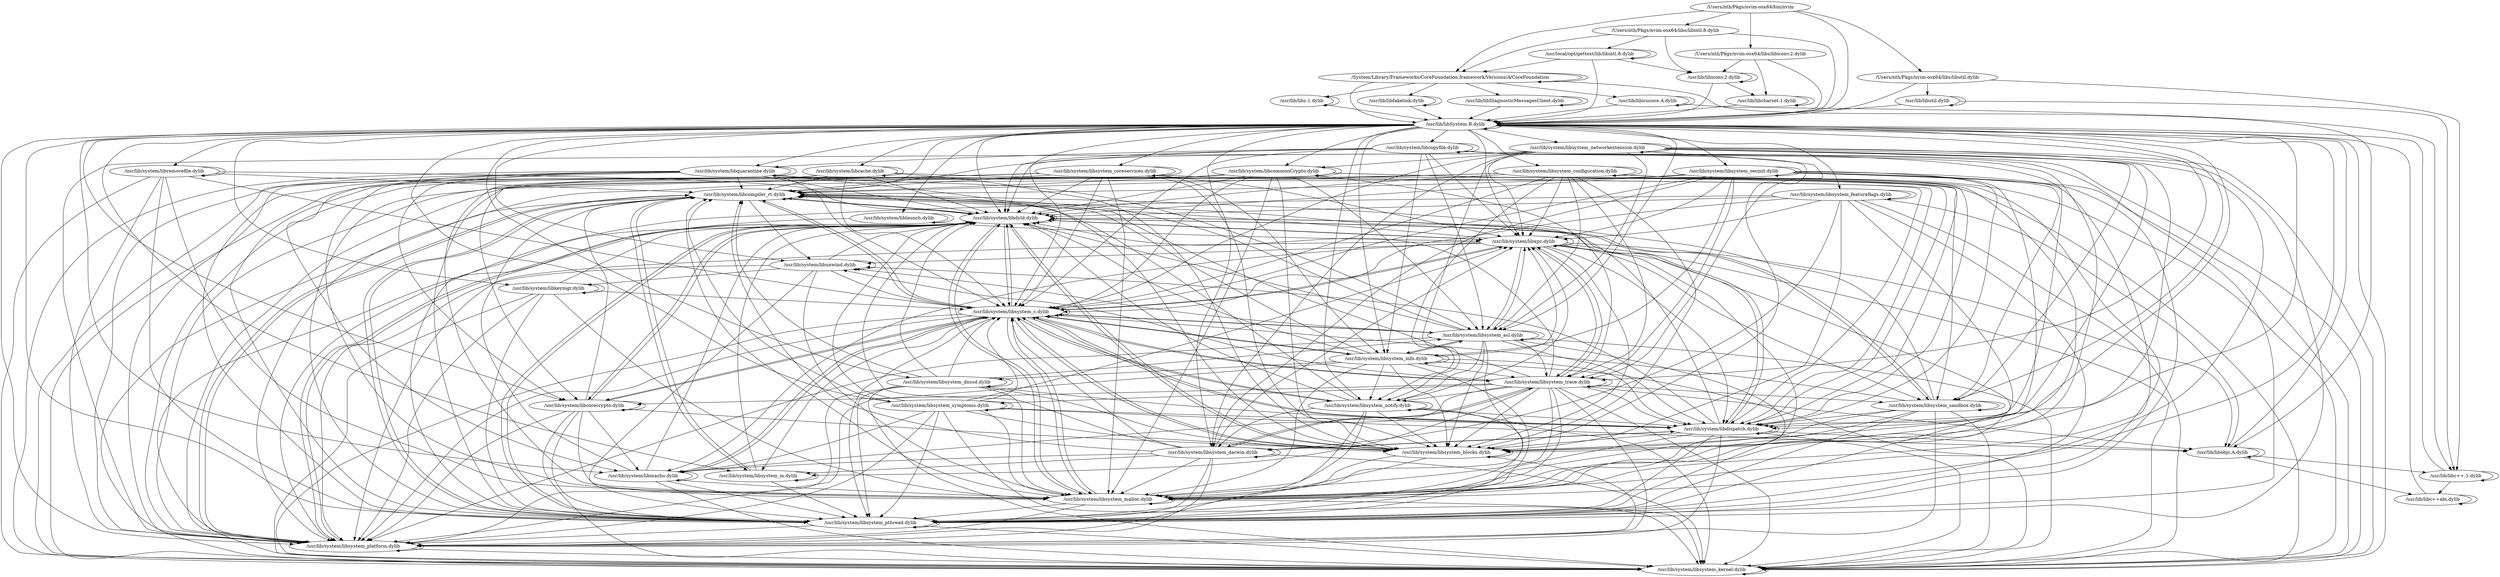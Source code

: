digraph G {
	"/Users/nth/Pkgs/nvim-osx64/bin/nvim" -> "/System/Library/Frameworks/CoreFoundation.framework/Versions/A/CoreFoundation";
	"/Users/nth/Pkgs/nvim-osx64/bin/nvim" -> "/Users/nth/Pkgs/nvim-osx64/libs/libintl.8.dylib";
	"/Users/nth/Pkgs/nvim-osx64/bin/nvim" -> "/Users/nth/Pkgs/nvim-osx64/libs/libiconv.2.dylib";
	"/Users/nth/Pkgs/nvim-osx64/bin/nvim" -> "/usr/lib/libSystem.B.dylib";
	"/Users/nth/Pkgs/nvim-osx64/bin/nvim" -> "/Users/nth/Pkgs/nvim-osx64/libs/libutil.dylib";
	"/System/Library/Frameworks/CoreFoundation.framework/Versions/A/CoreFoundation" -> "/System/Library/Frameworks/CoreFoundation.framework/Versions/A/CoreFoundation";
	"/System/Library/Frameworks/CoreFoundation.framework/Versions/A/CoreFoundation" -> "/usr/lib/libobjc.A.dylib";
	"/System/Library/Frameworks/CoreFoundation.framework/Versions/A/CoreFoundation" -> "/usr/lib/libfakelink.dylib";
	"/System/Library/Frameworks/CoreFoundation.framework/Versions/A/CoreFoundation" -> "/usr/lib/libDiagnosticMessagesClient.dylib";
	"/System/Library/Frameworks/CoreFoundation.framework/Versions/A/CoreFoundation" -> "/usr/lib/libicucore.A.dylib";
	"/System/Library/Frameworks/CoreFoundation.framework/Versions/A/CoreFoundation" -> "/usr/lib/libz.1.dylib";
	"/System/Library/Frameworks/CoreFoundation.framework/Versions/A/CoreFoundation" -> "/usr/lib/libSystem.B.dylib";
	"/Users/nth/Pkgs/nvim-osx64/libs/libintl.8.dylib" -> "/usr/local/opt/gettext/lib/libintl.8.dylib";
	"/Users/nth/Pkgs/nvim-osx64/libs/libintl.8.dylib" -> "/usr/lib/libiconv.2.dylib";
	"/Users/nth/Pkgs/nvim-osx64/libs/libintl.8.dylib" -> "/System/Library/Frameworks/CoreFoundation.framework/Versions/A/CoreFoundation";
	"/Users/nth/Pkgs/nvim-osx64/libs/libintl.8.dylib" -> "/usr/lib/libSystem.B.dylib";
	"/Users/nth/Pkgs/nvim-osx64/libs/libiconv.2.dylib" -> "/usr/lib/libiconv.2.dylib";
	"/Users/nth/Pkgs/nvim-osx64/libs/libiconv.2.dylib" -> "/usr/lib/libcharset.1.dylib";
	"/Users/nth/Pkgs/nvim-osx64/libs/libiconv.2.dylib" -> "/usr/lib/libSystem.B.dylib";
	"/usr/lib/libSystem.B.dylib" -> "/usr/lib/libSystem.B.dylib";
	"/usr/lib/libSystem.B.dylib" -> "/usr/lib/system/libcache.dylib";
	"/usr/lib/libSystem.B.dylib" -> "/usr/lib/system/libcommonCrypto.dylib";
	"/usr/lib/libSystem.B.dylib" -> "/usr/lib/system/libcompiler_rt.dylib";
	"/usr/lib/libSystem.B.dylib" -> "/usr/lib/system/libcopyfile.dylib";
	"/usr/lib/libSystem.B.dylib" -> "/usr/lib/system/libcorecrypto.dylib";
	"/usr/lib/libSystem.B.dylib" -> "/usr/lib/system/libdispatch.dylib";
	"/usr/lib/libSystem.B.dylib" -> "/usr/lib/system/libdyld.dylib";
	"/usr/lib/libSystem.B.dylib" -> "/usr/lib/system/libkeymgr.dylib";
	"/usr/lib/libSystem.B.dylib" -> "/usr/lib/system/liblaunch.dylib";
	"/usr/lib/libSystem.B.dylib" -> "/usr/lib/system/libmacho.dylib";
	"/usr/lib/libSystem.B.dylib" -> "/usr/lib/system/libquarantine.dylib";
	"/usr/lib/libSystem.B.dylib" -> "/usr/lib/system/libremovefile.dylib";
	"/usr/lib/libSystem.B.dylib" -> "/usr/lib/system/libsystem_asl.dylib";
	"/usr/lib/libSystem.B.dylib" -> "/usr/lib/system/libsystem_blocks.dylib";
	"/usr/lib/libSystem.B.dylib" -> "/usr/lib/system/libsystem_c.dylib";
	"/usr/lib/libSystem.B.dylib" -> "/usr/lib/system/libsystem_configuration.dylib";
	"/usr/lib/libSystem.B.dylib" -> "/usr/lib/system/libsystem_coreservices.dylib";
	"/usr/lib/libSystem.B.dylib" -> "/usr/lib/system/libsystem_darwin.dylib";
	"/usr/lib/libSystem.B.dylib" -> "/usr/lib/system/libsystem_dnssd.dylib";
	"/usr/lib/libSystem.B.dylib" -> "/usr/lib/system/libsystem_featureflags.dylib";
	"/usr/lib/libSystem.B.dylib" -> "/usr/lib/system/libsystem_info.dylib";
	"/usr/lib/libSystem.B.dylib" -> "/usr/lib/system/libsystem_m.dylib";
	"/usr/lib/libSystem.B.dylib" -> "/usr/lib/system/libsystem_malloc.dylib";
	"/usr/lib/libSystem.B.dylib" -> "/usr/lib/system/libsystem_networkextension.dylib";
	"/usr/lib/libSystem.B.dylib" -> "/usr/lib/system/libsystem_notify.dylib";
	"/usr/lib/libSystem.B.dylib" -> "/usr/lib/system/libsystem_sandbox.dylib";
	"/usr/lib/libSystem.B.dylib" -> "/usr/lib/system/libsystem_secinit.dylib";
	"/usr/lib/libSystem.B.dylib" -> "/usr/lib/system/libsystem_kernel.dylib";
	"/usr/lib/libSystem.B.dylib" -> "/usr/lib/system/libsystem_platform.dylib";
	"/usr/lib/libSystem.B.dylib" -> "/usr/lib/system/libsystem_pthread.dylib";
	"/usr/lib/libSystem.B.dylib" -> "/usr/lib/system/libsystem_symptoms.dylib";
	"/usr/lib/libSystem.B.dylib" -> "/usr/lib/system/libsystem_trace.dylib";
	"/usr/lib/libSystem.B.dylib" -> "/usr/lib/system/libunwind.dylib";
	"/usr/lib/libSystem.B.dylib" -> "/usr/lib/system/libxpc.dylib";
	"/Users/nth/Pkgs/nvim-osx64/libs/libutil.dylib" -> "/usr/lib/libutil.dylib";
	"/Users/nth/Pkgs/nvim-osx64/libs/libutil.dylib" -> "/usr/lib/libc++.1.dylib";
	"/Users/nth/Pkgs/nvim-osx64/libs/libutil.dylib" -> "/usr/lib/libSystem.B.dylib";
	"/usr/lib/libobjc.A.dylib" -> "/usr/lib/libobjc.A.dylib";
	"/usr/lib/libobjc.A.dylib" -> "/usr/lib/libc++abi.dylib";
	"/usr/lib/libobjc.A.dylib" -> "/usr/lib/libc++.1.dylib";
	"/usr/lib/libobjc.A.dylib" -> "/usr/lib/libSystem.B.dylib";
	"/usr/lib/libfakelink.dylib" -> "/usr/lib/libfakelink.dylib";
	"/usr/lib/libfakelink.dylib" -> "/usr/lib/libSystem.B.dylib";
	"/usr/lib/libDiagnosticMessagesClient.dylib" -> "/usr/lib/libDiagnosticMessagesClient.dylib";
	"/usr/lib/libDiagnosticMessagesClient.dylib" -> "/usr/lib/libSystem.B.dylib";
	"/usr/lib/libicucore.A.dylib" -> "/usr/lib/libicucore.A.dylib";
	"/usr/lib/libicucore.A.dylib" -> "/usr/lib/libc++.1.dylib";
	"/usr/lib/libicucore.A.dylib" -> "/usr/lib/libSystem.B.dylib";
	"/usr/lib/libz.1.dylib" -> "/usr/lib/libz.1.dylib";
	"/usr/lib/libz.1.dylib" -> "/usr/lib/libSystem.B.dylib";
	"/usr/local/opt/gettext/lib/libintl.8.dylib" -> "/usr/local/opt/gettext/lib/libintl.8.dylib";
	"/usr/local/opt/gettext/lib/libintl.8.dylib" -> "/usr/lib/libiconv.2.dylib";
	"/usr/local/opt/gettext/lib/libintl.8.dylib" -> "/System/Library/Frameworks/CoreFoundation.framework/Versions/A/CoreFoundation";
	"/usr/local/opt/gettext/lib/libintl.8.dylib" -> "/usr/lib/libSystem.B.dylib";
	"/usr/lib/libiconv.2.dylib" -> "/usr/lib/libiconv.2.dylib";
	"/usr/lib/libiconv.2.dylib" -> "/usr/lib/libcharset.1.dylib";
	"/usr/lib/libiconv.2.dylib" -> "/usr/lib/libSystem.B.dylib";
	"/usr/lib/libcharset.1.dylib" -> "/usr/lib/libcharset.1.dylib";
	"/usr/lib/libcharset.1.dylib" -> "/usr/lib/libSystem.B.dylib";
	"/usr/lib/system/libcache.dylib" -> "/usr/lib/system/libcache.dylib";
	"/usr/lib/system/libcache.dylib" -> "/usr/lib/system/libsystem_pthread.dylib";
	"/usr/lib/system/libcache.dylib" -> "/usr/lib/system/libsystem_malloc.dylib";
	"/usr/lib/system/libcache.dylib" -> "/usr/lib/system/libsystem_c.dylib";
	"/usr/lib/system/libcache.dylib" -> "/usr/lib/system/libsystem_blocks.dylib";
	"/usr/lib/system/libcache.dylib" -> "/usr/lib/system/libsystem_kernel.dylib";
	"/usr/lib/system/libcache.dylib" -> "/usr/lib/system/libsystem_platform.dylib";
	"/usr/lib/system/libcache.dylib" -> "/usr/lib/system/libdispatch.dylib";
	"/usr/lib/system/libcache.dylib" -> "/usr/lib/system/libdyld.dylib";
	"/usr/lib/system/libcache.dylib" -> "/usr/lib/system/libcompiler_rt.dylib";
	"/usr/lib/system/libcommonCrypto.dylib" -> "/usr/lib/system/libcommonCrypto.dylib";
	"/usr/lib/system/libcommonCrypto.dylib" -> "/usr/lib/system/libdyld.dylib";
	"/usr/lib/system/libcommonCrypto.dylib" -> "/usr/lib/system/libcompiler_rt.dylib";
	"/usr/lib/system/libcommonCrypto.dylib" -> "/usr/lib/system/libsystem_kernel.dylib";
	"/usr/lib/system/libcommonCrypto.dylib" -> "/usr/lib/system/libsystem_platform.dylib";
	"/usr/lib/system/libcommonCrypto.dylib" -> "/usr/lib/system/libsystem_malloc.dylib";
	"/usr/lib/system/libcommonCrypto.dylib" -> "/usr/lib/system/libsystem_c.dylib";
	"/usr/lib/system/libcommonCrypto.dylib" -> "/usr/lib/system/libsystem_blocks.dylib";
	"/usr/lib/system/libcommonCrypto.dylib" -> "/usr/lib/system/libdispatch.dylib";
	"/usr/lib/system/libcommonCrypto.dylib" -> "/usr/lib/system/libsystem_asl.dylib";
	"/usr/lib/system/libcommonCrypto.dylib" -> "/usr/lib/system/libcorecrypto.dylib";
	"/usr/lib/system/libcommonCrypto.dylib" -> "/usr/lib/system/libsystem_trace.dylib";
	"/usr/lib/system/libcommonCrypto.dylib" -> "/usr/lib/system/libsystem_pthread.dylib";
	"/usr/lib/system/libcompiler_rt.dylib" -> "/usr/lib/system/libcompiler_rt.dylib";
	"/usr/lib/system/libcompiler_rt.dylib" -> "/usr/lib/system/libunwind.dylib";
	"/usr/lib/system/libcompiler_rt.dylib" -> "/usr/lib/system/libsystem_m.dylib";
	"/usr/lib/system/libcompiler_rt.dylib" -> "/usr/lib/system/libsystem_c.dylib";
	"/usr/lib/system/libcompiler_rt.dylib" -> "/usr/lib/system/libsystem_pthread.dylib";
	"/usr/lib/system/libcompiler_rt.dylib" -> "/usr/lib/system/libsystem_kernel.dylib";
	"/usr/lib/system/libcompiler_rt.dylib" -> "/usr/lib/system/libsystem_platform.dylib";
	"/usr/lib/system/libcompiler_rt.dylib" -> "/usr/lib/system/libdyld.dylib";
	"/usr/lib/system/libcopyfile.dylib" -> "/usr/lib/system/libcopyfile.dylib";
	"/usr/lib/system/libcopyfile.dylib" -> "/usr/lib/system/libdyld.dylib";
	"/usr/lib/system/libcopyfile.dylib" -> "/usr/lib/system/libcompiler_rt.dylib";
	"/usr/lib/system/libcopyfile.dylib" -> "/usr/lib/system/libsystem_kernel.dylib";
	"/usr/lib/system/libcopyfile.dylib" -> "/usr/lib/system/libsystem_malloc.dylib";
	"/usr/lib/system/libcopyfile.dylib" -> "/usr/lib/system/libsystem_c.dylib";
	"/usr/lib/system/libcopyfile.dylib" -> "/usr/lib/system/libsystem_blocks.dylib";
	"/usr/lib/system/libcopyfile.dylib" -> "/usr/lib/system/libquarantine.dylib";
	"/usr/lib/system/libcopyfile.dylib" -> "/usr/lib/system/libsystem_asl.dylib";
	"/usr/lib/system/libcopyfile.dylib" -> "/usr/lib/system/libsystem_info.dylib";
	"/usr/lib/system/libcopyfile.dylib" -> "/usr/lib/system/libxpc.dylib";
	"/usr/lib/system/libcopyfile.dylib" -> "/usr/lib/system/libdispatch.dylib";
	"/usr/lib/system/libcopyfile.dylib" -> "/usr/lib/system/libsystem_pthread.dylib";
	"/usr/lib/system/libcorecrypto.dylib" -> "/usr/lib/system/libcorecrypto.dylib";
	"/usr/lib/system/libcorecrypto.dylib" -> "/usr/lib/system/libdyld.dylib";
	"/usr/lib/system/libcorecrypto.dylib" -> "/usr/lib/system/libcompiler_rt.dylib";
	"/usr/lib/system/libcorecrypto.dylib" -> "/usr/lib/system/libsystem_kernel.dylib";
	"/usr/lib/system/libcorecrypto.dylib" -> "/usr/lib/system/libsystem_platform.dylib";
	"/usr/lib/system/libcorecrypto.dylib" -> "/usr/lib/system/libsystem_malloc.dylib";
	"/usr/lib/system/libcorecrypto.dylib" -> "/usr/lib/system/libsystem_c.dylib";
	"/usr/lib/system/libcorecrypto.dylib" -> "/usr/lib/system/libsystem_blocks.dylib";
	"/usr/lib/system/libcorecrypto.dylib" -> "/usr/lib/system/libsystem_pthread.dylib";
	"/usr/lib/system/libcorecrypto.dylib" -> "/usr/lib/system/libmacho.dylib";
	"/usr/lib/system/libdispatch.dylib" -> "/usr/lib/system/libdispatch.dylib";
	"/usr/lib/system/libdispatch.dylib" -> "/usr/lib/system/libdyld.dylib";
	"/usr/lib/system/libdispatch.dylib" -> "/usr/lib/system/libcompiler_rt.dylib";
	"/usr/lib/system/libdispatch.dylib" -> "/usr/lib/system/libsystem_kernel.dylib";
	"/usr/lib/system/libdispatch.dylib" -> "/usr/lib/system/libsystem_platform.dylib";
	"/usr/lib/system/libdispatch.dylib" -> "/usr/lib/system/libsystem_pthread.dylib";
	"/usr/lib/system/libdispatch.dylib" -> "/usr/lib/system/libsystem_malloc.dylib";
	"/usr/lib/system/libdispatch.dylib" -> "/usr/lib/system/libsystem_c.dylib";
	"/usr/lib/system/libdispatch.dylib" -> "/usr/lib/system/libsystem_blocks.dylib";
	"/usr/lib/system/libdispatch.dylib" -> "/usr/lib/system/libsystem_darwin.dylib";
	"/usr/lib/system/libdispatch.dylib" -> "/usr/lib/system/libunwind.dylib";
	"/usr/lib/system/libdispatch.dylib" -> "/usr/lib/libobjc.A.dylib";
	"/usr/lib/system/libdyld.dylib" -> "/usr/lib/system/libdyld.dylib";
	"/usr/lib/system/libdyld.dylib" -> "/usr/lib/system/libsystem_platform.dylib";
	"/usr/lib/system/libdyld.dylib" -> "/usr/lib/system/libsystem_malloc.dylib";
	"/usr/lib/system/libdyld.dylib" -> "/usr/lib/system/libsystem_c.dylib";
	"/usr/lib/system/libdyld.dylib" -> "/usr/lib/system/libsystem_pthread.dylib";
	"/usr/lib/system/libdyld.dylib" -> "/usr/lib/system/libxpc.dylib";
	"/usr/lib/system/libdyld.dylib" -> "/usr/lib/system/libsystem_blocks.dylib";
	"/usr/lib/system/libdyld.dylib" -> "/usr/lib/system/libsystem_kernel.dylib";
	"/usr/lib/system/libdyld.dylib" -> "/usr/lib/system/libsystem_sandbox.dylib";
	"/usr/lib/system/libdyld.dylib" -> "/usr/lib/system/libdispatch.dylib";
	"/usr/lib/system/libdyld.dylib" -> "/usr/lib/system/libcorecrypto.dylib";
	"/usr/lib/system/libdyld.dylib" -> "/usr/lib/system/libcompiler_rt.dylib";
	"/usr/lib/system/libkeymgr.dylib" -> "/usr/lib/system/libkeymgr.dylib";
	"/usr/lib/system/libkeymgr.dylib" -> "/usr/lib/system/libsystem_kernel.dylib";
	"/usr/lib/system/libkeymgr.dylib" -> "/usr/lib/system/libsystem_platform.dylib";
	"/usr/lib/system/libkeymgr.dylib" -> "/usr/lib/system/libsystem_pthread.dylib";
	"/usr/lib/system/libkeymgr.dylib" -> "/usr/lib/system/libsystem_malloc.dylib";
	"/usr/lib/system/libkeymgr.dylib" -> "/usr/lib/system/libsystem_c.dylib";
	"/usr/lib/system/libkeymgr.dylib" -> "/usr/lib/system/libdyld.dylib";
	"/usr/lib/system/liblaunch.dylib" -> "/usr/lib/system/liblaunch.dylib";
	"/usr/lib/system/liblaunch.dylib" -> "/usr/lib/system/libxpc.dylib";
	"/usr/lib/system/liblaunch.dylib" -> "/usr/lib/system/libsystem_pthread.dylib";
	"/usr/lib/system/libmacho.dylib" -> "/usr/lib/system/libmacho.dylib";
	"/usr/lib/system/libmacho.dylib" -> "/usr/lib/system/libcompiler_rt.dylib";
	"/usr/lib/system/libmacho.dylib" -> "/usr/lib/system/libsystem_malloc.dylib";
	"/usr/lib/system/libmacho.dylib" -> "/usr/lib/system/libdyld.dylib";
	"/usr/lib/system/libmacho.dylib" -> "/usr/lib/system/libsystem_c.dylib";
	"/usr/lib/system/libmacho.dylib" -> "/usr/lib/system/libsystem_kernel.dylib";
	"/usr/lib/system/libmacho.dylib" -> "/usr/lib/system/libsystem_pthread.dylib";
	"/usr/lib/system/libquarantine.dylib" -> "/usr/lib/system/libquarantine.dylib";
	"/usr/lib/system/libquarantine.dylib" -> "/usr/lib/system/libsystem_kernel.dylib";
	"/usr/lib/system/libquarantine.dylib" -> "/usr/lib/system/libsystem_malloc.dylib";
	"/usr/lib/system/libquarantine.dylib" -> "/usr/lib/system/libsystem_platform.dylib";
	"/usr/lib/system/libquarantine.dylib" -> "/usr/lib/system/libsystem_asl.dylib";
	"/usr/lib/system/libquarantine.dylib" -> "/usr/lib/system/libsystem_pthread.dylib";
	"/usr/lib/system/libquarantine.dylib" -> "/usr/lib/system/libsystem_c.dylib";
	"/usr/lib/system/libquarantine.dylib" -> "/usr/lib/system/libdyld.dylib";
	"/usr/lib/system/libquarantine.dylib" -> "/usr/lib/system/libcompiler_rt.dylib";
	"/usr/lib/system/libquarantine.dylib" -> "/usr/lib/system/libdispatch.dylib";
	"/usr/lib/system/libquarantine.dylib" -> "/usr/lib/system/libsystem_blocks.dylib";
	"/usr/lib/system/libquarantine.dylib" -> "/usr/lib/system/libmacho.dylib";
	"/usr/lib/system/libquarantine.dylib" -> "/usr/lib/system/libcorecrypto.dylib";
	"/usr/lib/system/libremovefile.dylib" -> "/usr/lib/system/libremovefile.dylib";
	"/usr/lib/system/libremovefile.dylib" -> "/usr/lib/system/libdyld.dylib";
	"/usr/lib/system/libremovefile.dylib" -> "/usr/lib/system/libcompiler_rt.dylib";
	"/usr/lib/system/libremovefile.dylib" -> "/usr/lib/system/libsystem_kernel.dylib";
	"/usr/lib/system/libremovefile.dylib" -> "/usr/lib/system/libsystem_platform.dylib";
	"/usr/lib/system/libremovefile.dylib" -> "/usr/lib/system/libsystem_malloc.dylib";
	"/usr/lib/system/libremovefile.dylib" -> "/usr/lib/system/libsystem_c.dylib";
	"/usr/lib/system/libremovefile.dylib" -> "/usr/lib/system/libsystem_pthread.dylib";
	"/usr/lib/system/libsystem_asl.dylib" -> "/usr/lib/system/libsystem_asl.dylib";
	"/usr/lib/system/libsystem_asl.dylib" -> "/usr/lib/system/libcompiler_rt.dylib";
	"/usr/lib/system/libsystem_asl.dylib" -> "/usr/lib/system/libdyld.dylib";
	"/usr/lib/system/libsystem_asl.dylib" -> "/usr/lib/system/libsystem_kernel.dylib";
	"/usr/lib/system/libsystem_asl.dylib" -> "/usr/lib/system/libsystem_platform.dylib";
	"/usr/lib/system/libsystem_asl.dylib" -> "/usr/lib/system/libsystem_pthread.dylib";
	"/usr/lib/system/libsystem_asl.dylib" -> "/usr/lib/system/libsystem_malloc.dylib";
	"/usr/lib/system/libsystem_asl.dylib" -> "/usr/lib/system/libsystem_c.dylib";
	"/usr/lib/system/libsystem_asl.dylib" -> "/usr/lib/system/libunwind.dylib";
	"/usr/lib/system/libsystem_asl.dylib" -> "/usr/lib/system/libsystem_blocks.dylib";
	"/usr/lib/system/libsystem_asl.dylib" -> "/usr/lib/system/libdispatch.dylib";
	"/usr/lib/system/libsystem_asl.dylib" -> "/usr/lib/system/libxpc.dylib";
	"/usr/lib/system/libsystem_asl.dylib" -> "/usr/lib/system/libsystem_trace.dylib";
	"/usr/lib/system/libsystem_asl.dylib" -> "/usr/lib/system/libsystem_notify.dylib";
	"/usr/lib/system/libsystem_asl.dylib" -> "/usr/lib/system/libsystem_info.dylib";
	"/usr/lib/system/libsystem_blocks.dylib" -> "/usr/lib/system/libsystem_blocks.dylib";
	"/usr/lib/system/libsystem_blocks.dylib" -> "/usr/lib/system/libsystem_platform.dylib";
	"/usr/lib/system/libsystem_blocks.dylib" -> "/usr/lib/system/libsystem_malloc.dylib";
	"/usr/lib/system/libsystem_blocks.dylib" -> "/usr/lib/system/libsystem_c.dylib";
	"/usr/lib/system/libsystem_blocks.dylib" -> "/usr/lib/system/libdyld.dylib";
	"/usr/lib/system/libsystem_blocks.dylib" -> "/usr/lib/system/libsystem_pthread.dylib";
	"/usr/lib/system/libsystem_c.dylib" -> "/usr/lib/system/libsystem_c.dylib";
	"/usr/lib/system/libsystem_c.dylib" -> "/usr/lib/system/libcompiler_rt.dylib";
	"/usr/lib/system/libsystem_c.dylib" -> "/usr/lib/system/libdyld.dylib";
	"/usr/lib/system/libsystem_c.dylib" -> "/usr/lib/system/libsystem_kernel.dylib";
	"/usr/lib/system/libsystem_c.dylib" -> "/usr/lib/system/libsystem_m.dylib";
	"/usr/lib/system/libsystem_c.dylib" -> "/usr/lib/system/libsystem_malloc.dylib";
	"/usr/lib/system/libsystem_c.dylib" -> "/usr/lib/system/libsystem_platform.dylib";
	"/usr/lib/system/libsystem_c.dylib" -> "/usr/lib/system/libsystem_pthread.dylib";
	"/usr/lib/system/libsystem_c.dylib" -> "/usr/lib/system/libdispatch.dylib";
	"/usr/lib/system/libsystem_c.dylib" -> "/usr/lib/system/libmacho.dylib";
	"/usr/lib/system/libsystem_c.dylib" -> "/usr/lib/system/libsystem_asl.dylib";
	"/usr/lib/system/libsystem_c.dylib" -> "/usr/lib/system/libsystem_blocks.dylib";
	"/usr/lib/system/libsystem_c.dylib" -> "/usr/lib/system/libsystem_info.dylib";
	"/usr/lib/system/libsystem_c.dylib" -> "/usr/lib/system/libsystem_notify.dylib";
	"/usr/lib/system/libsystem_c.dylib" -> "/usr/lib/system/libxpc.dylib";
	"/usr/lib/system/libsystem_c.dylib" -> "/usr/lib/system/libcorecrypto.dylib";
	"/usr/lib/system/libsystem_c.dylib" -> "/usr/lib/system/libsystem_trace.dylib";
	"/usr/lib/system/libsystem_configuration.dylib" -> "/usr/lib/system/libsystem_configuration.dylib";
	"/usr/lib/system/libsystem_configuration.dylib" -> "/usr/lib/system/libcompiler_rt.dylib";
	"/usr/lib/system/libsystem_configuration.dylib" -> "/usr/lib/system/libdispatch.dylib";
	"/usr/lib/system/libsystem_configuration.dylib" -> "/usr/lib/system/libdyld.dylib";
	"/usr/lib/system/libsystem_configuration.dylib" -> "/usr/lib/system/libsystem_asl.dylib";
	"/usr/lib/system/libsystem_configuration.dylib" -> "/usr/lib/system/libsystem_blocks.dylib";
	"/usr/lib/system/libsystem_configuration.dylib" -> "/usr/lib/system/libsystem_c.dylib";
	"/usr/lib/system/libsystem_configuration.dylib" -> "/usr/lib/system/libsystem_kernel.dylib";
	"/usr/lib/system/libsystem_configuration.dylib" -> "/usr/lib/system/libsystem_malloc.dylib";
	"/usr/lib/system/libsystem_configuration.dylib" -> "/usr/lib/system/libsystem_notify.dylib";
	"/usr/lib/system/libsystem_configuration.dylib" -> "/usr/lib/system/libsystem_platform.dylib";
	"/usr/lib/system/libsystem_configuration.dylib" -> "/usr/lib/system/libsystem_pthread.dylib";
	"/usr/lib/system/libsystem_configuration.dylib" -> "/usr/lib/system/libsystem_trace.dylib";
	"/usr/lib/system/libsystem_configuration.dylib" -> "/usr/lib/system/libxpc.dylib";
	"/usr/lib/system/libsystem_coreservices.dylib" -> "/usr/lib/system/libsystem_coreservices.dylib";
	"/usr/lib/system/libsystem_coreservices.dylib" -> "/usr/lib/system/libcompiler_rt.dylib";
	"/usr/lib/system/libsystem_coreservices.dylib" -> "/usr/lib/system/libdyld.dylib";
	"/usr/lib/system/libsystem_coreservices.dylib" -> "/usr/lib/system/libsystem_kernel.dylib";
	"/usr/lib/system/libsystem_coreservices.dylib" -> "/usr/lib/system/libsystem_platform.dylib";
	"/usr/lib/system/libsystem_coreservices.dylib" -> "/usr/lib/system/libsystem_pthread.dylib";
	"/usr/lib/system/libsystem_coreservices.dylib" -> "/usr/lib/system/libsystem_malloc.dylib";
	"/usr/lib/system/libsystem_coreservices.dylib" -> "/usr/lib/system/libsystem_c.dylib";
	"/usr/lib/system/libsystem_coreservices.dylib" -> "/usr/lib/system/libxpc.dylib";
	"/usr/lib/system/libsystem_coreservices.dylib" -> "/usr/lib/system/libsystem_sandbox.dylib";
	"/usr/lib/system/libsystem_coreservices.dylib" -> "/usr/lib/system/libsystem_info.dylib";
	"/usr/lib/system/libsystem_coreservices.dylib" -> "/usr/lib/system/libsystem_blocks.dylib";
	"/usr/lib/system/libsystem_coreservices.dylib" -> "/usr/lib/system/libdispatch.dylib";
	"/usr/lib/system/libsystem_darwin.dylib" -> "/usr/lib/system/libsystem_darwin.dylib";
	"/usr/lib/system/libsystem_darwin.dylib" -> "/usr/lib/system/libcompiler_rt.dylib";
	"/usr/lib/system/libsystem_darwin.dylib" -> "/usr/lib/system/libdyld.dylib";
	"/usr/lib/system/libsystem_darwin.dylib" -> "/usr/lib/system/libsystem_kernel.dylib";
	"/usr/lib/system/libsystem_darwin.dylib" -> "/usr/lib/system/libsystem_m.dylib";
	"/usr/lib/system/libsystem_darwin.dylib" -> "/usr/lib/system/libsystem_malloc.dylib";
	"/usr/lib/system/libsystem_darwin.dylib" -> "/usr/lib/system/libsystem_platform.dylib";
	"/usr/lib/system/libsystem_darwin.dylib" -> "/usr/lib/system/libsystem_pthread.dylib";
	"/usr/lib/system/libsystem_darwin.dylib" -> "/usr/lib/system/libsystem_c.dylib";
	"/usr/lib/system/libsystem_darwin.dylib" -> "/usr/lib/system/libdispatch.dylib";
	"/usr/lib/system/libsystem_darwin.dylib" -> "/usr/lib/system/libxpc.dylib";
	"/usr/lib/system/libsystem_darwin.dylib" -> "/usr/lib/system/libmacho.dylib";
	"/usr/lib/system/libsystem_darwin.dylib" -> "/usr/lib/system/libsystem_trace.dylib";
	"/usr/lib/system/libsystem_dnssd.dylib" -> "/usr/lib/system/libsystem_dnssd.dylib";
	"/usr/lib/system/libsystem_dnssd.dylib" -> "/usr/lib/system/libdyld.dylib";
	"/usr/lib/system/libsystem_dnssd.dylib" -> "/usr/lib/system/libcompiler_rt.dylib";
	"/usr/lib/system/libsystem_dnssd.dylib" -> "/usr/lib/system/libsystem_kernel.dylib";
	"/usr/lib/system/libsystem_dnssd.dylib" -> "/usr/lib/system/libsystem_platform.dylib";
	"/usr/lib/system/libsystem_dnssd.dylib" -> "/usr/lib/system/libsystem_pthread.dylib";
	"/usr/lib/system/libsystem_dnssd.dylib" -> "/usr/lib/system/libsystem_malloc.dylib";
	"/usr/lib/system/libsystem_dnssd.dylib" -> "/usr/lib/system/libsystem_c.dylib";
	"/usr/lib/system/libsystem_dnssd.dylib" -> "/usr/lib/system/libsystem_blocks.dylib";
	"/usr/lib/system/libsystem_dnssd.dylib" -> "/usr/lib/system/libdispatch.dylib";
	"/usr/lib/system/libsystem_dnssd.dylib" -> "/usr/lib/system/libsystem_asl.dylib";
	"/usr/lib/system/libsystem_featureflags.dylib" -> "/usr/lib/system/libsystem_featureflags.dylib";
	"/usr/lib/system/libsystem_featureflags.dylib" -> "/usr/lib/libobjc.A.dylib";
	"/usr/lib/system/libsystem_featureflags.dylib" -> "/usr/lib/system/libdyld.dylib";
	"/usr/lib/system/libsystem_featureflags.dylib" -> "/usr/lib/system/libsystem_kernel.dylib";
	"/usr/lib/system/libsystem_featureflags.dylib" -> "/usr/lib/system/libsystem_platform.dylib";
	"/usr/lib/system/libsystem_featureflags.dylib" -> "/usr/lib/system/libsystem_pthread.dylib";
	"/usr/lib/system/libsystem_featureflags.dylib" -> "/usr/lib/system/libsystem_blocks.dylib";
	"/usr/lib/system/libsystem_featureflags.dylib" -> "/usr/lib/system/libsystem_c.dylib";
	"/usr/lib/system/libsystem_featureflags.dylib" -> "/usr/lib/system/libsystem_darwin.dylib";
	"/usr/lib/system/libsystem_featureflags.dylib" -> "/usr/lib/system/libsystem_malloc.dylib";
	"/usr/lib/system/libsystem_featureflags.dylib" -> "/usr/lib/system/libxpc.dylib";
	"/usr/lib/system/libsystem_info.dylib" -> "/usr/lib/system/libsystem_info.dylib";
	"/usr/lib/system/libsystem_info.dylib" -> "/usr/lib/system/libcompiler_rt.dylib";
	"/usr/lib/system/libsystem_info.dylib" -> "/usr/lib/system/libdyld.dylib";
	"/usr/lib/system/libsystem_info.dylib" -> "/usr/lib/system/libsystem_kernel.dylib";
	"/usr/lib/system/libsystem_info.dylib" -> "/usr/lib/system/libsystem_malloc.dylib";
	"/usr/lib/system/libsystem_info.dylib" -> "/usr/lib/system/libsystem_platform.dylib";
	"/usr/lib/system/libsystem_info.dylib" -> "/usr/lib/system/libsystem_pthread.dylib";
	"/usr/lib/system/libsystem_info.dylib" -> "/usr/lib/system/libsystem_c.dylib";
	"/usr/lib/system/libsystem_info.dylib" -> "/usr/lib/system/libdispatch.dylib";
	"/usr/lib/system/libsystem_info.dylib" -> "/usr/lib/system/libsystem_asl.dylib";
	"/usr/lib/system/libsystem_info.dylib" -> "/usr/lib/system/libsystem_blocks.dylib";
	"/usr/lib/system/libsystem_info.dylib" -> "/usr/lib/system/libsystem_dnssd.dylib";
	"/usr/lib/system/libsystem_info.dylib" -> "/usr/lib/system/libsystem_notify.dylib";
	"/usr/lib/system/libsystem_info.dylib" -> "/usr/lib/system/libxpc.dylib";
	"/usr/lib/system/libsystem_info.dylib" -> "/usr/lib/system/libsystem_trace.dylib";
	"/usr/lib/system/libsystem_m.dylib" -> "/usr/lib/system/libsystem_m.dylib";
	"/usr/lib/system/libsystem_m.dylib" -> "/usr/lib/system/libdyld.dylib";
	"/usr/lib/system/libsystem_m.dylib" -> "/usr/lib/system/libcompiler_rt.dylib";
	"/usr/lib/system/libsystem_m.dylib" -> "/usr/lib/system/libsystem_pthread.dylib";
	"/usr/lib/system/libsystem_malloc.dylib" -> "/usr/lib/system/libsystem_malloc.dylib";
	"/usr/lib/system/libsystem_malloc.dylib" -> "/usr/lib/system/libcompiler_rt.dylib";
	"/usr/lib/system/libsystem_malloc.dylib" -> "/usr/lib/system/libdyld.dylib";
	"/usr/lib/system/libsystem_malloc.dylib" -> "/usr/lib/system/libsystem_kernel.dylib";
	"/usr/lib/system/libsystem_malloc.dylib" -> "/usr/lib/system/libsystem_platform.dylib";
	"/usr/lib/system/libsystem_malloc.dylib" -> "/usr/lib/system/libsystem_c.dylib";
	"/usr/lib/system/libsystem_malloc.dylib" -> "/usr/lib/system/libsystem_pthread.dylib";
	"/usr/lib/system/libsystem_networkextension.dylib" -> "/usr/lib/system/libsystem_networkextension.dylib";
	"/usr/lib/system/libsystem_networkextension.dylib" -> "/usr/lib/system/libxpc.dylib";
	"/usr/lib/system/libsystem_networkextension.dylib" -> "/usr/lib/system/libdispatch.dylib";
	"/usr/lib/system/libsystem_networkextension.dylib" -> "/usr/lib/system/libsystem_asl.dylib";
	"/usr/lib/system/libsystem_networkextension.dylib" -> "/usr/lib/system/libsystem_notify.dylib";
	"/usr/lib/system/libsystem_networkextension.dylib" -> "/usr/lib/system/libsystem_kernel.dylib";
	"/usr/lib/system/libsystem_networkextension.dylib" -> "/usr/lib/system/libsystem_c.dylib";
	"/usr/lib/system/libsystem_networkextension.dylib" -> "/usr/lib/system/libsystem_malloc.dylib";
	"/usr/lib/system/libsystem_networkextension.dylib" -> "/usr/lib/system/libsystem_blocks.dylib";
	"/usr/lib/system/libsystem_networkextension.dylib" -> "/usr/lib/system/libsystem_platform.dylib";
	"/usr/lib/system/libsystem_networkextension.dylib" -> "/usr/lib/system/libdyld.dylib";
	"/usr/lib/system/libsystem_networkextension.dylib" -> "/usr/lib/system/libcommonCrypto.dylib";
	"/usr/lib/system/libsystem_networkextension.dylib" -> "/usr/lib/system/libsystem_trace.dylib";
	"/usr/lib/system/libsystem_networkextension.dylib" -> "/usr/lib/system/libsystem_sandbox.dylib";
	"/usr/lib/system/libsystem_networkextension.dylib" -> "/usr/lib/system/libsystem_pthread.dylib";
	"/usr/lib/system/libsystem_networkextension.dylib" -> "/usr/lib/system/libsystem_darwin.dylib";
	"/usr/lib/system/libsystem_notify.dylib" -> "/usr/lib/system/libsystem_notify.dylib";
	"/usr/lib/system/libsystem_notify.dylib" -> "/usr/lib/system/libdyld.dylib";
	"/usr/lib/system/libsystem_notify.dylib" -> "/usr/lib/system/libcompiler_rt.dylib";
	"/usr/lib/system/libsystem_notify.dylib" -> "/usr/lib/system/libsystem_kernel.dylib";
	"/usr/lib/system/libsystem_notify.dylib" -> "/usr/lib/system/libsystem_platform.dylib";
	"/usr/lib/system/libsystem_notify.dylib" -> "/usr/lib/system/libsystem_pthread.dylib";
	"/usr/lib/system/libsystem_notify.dylib" -> "/usr/lib/system/libsystem_malloc.dylib";
	"/usr/lib/system/libsystem_notify.dylib" -> "/usr/lib/system/libsystem_c.dylib";
	"/usr/lib/system/libsystem_notify.dylib" -> "/usr/lib/system/libsystem_blocks.dylib";
	"/usr/lib/system/libsystem_notify.dylib" -> "/usr/lib/system/libdispatch.dylib";
	"/usr/lib/system/libsystem_notify.dylib" -> "/usr/lib/system/libxpc.dylib";
	"/usr/lib/system/libsystem_notify.dylib" -> "/usr/lib/system/libsystem_darwin.dylib";
	"/usr/lib/system/libsystem_sandbox.dylib" -> "/usr/lib/system/libsystem_sandbox.dylib";
	"/usr/lib/system/libsystem_sandbox.dylib" -> "/usr/lib/system/libdyld.dylib";
	"/usr/lib/system/libsystem_sandbox.dylib" -> "/usr/lib/system/libcompiler_rt.dylib";
	"/usr/lib/system/libsystem_sandbox.dylib" -> "/usr/lib/system/libsystem_kernel.dylib";
	"/usr/lib/system/libsystem_sandbox.dylib" -> "/usr/lib/system/libsystem_malloc.dylib";
	"/usr/lib/system/libsystem_sandbox.dylib" -> "/usr/lib/system/libsystem_c.dylib";
	"/usr/lib/system/libsystem_sandbox.dylib" -> "/usr/lib/system/libsystem_blocks.dylib";
	"/usr/lib/system/libsystem_sandbox.dylib" -> "/usr/lib/system/libdispatch.dylib";
	"/usr/lib/system/libsystem_sandbox.dylib" -> "/usr/lib/system/libsystem_platform.dylib";
	"/usr/lib/system/libsystem_sandbox.dylib" -> "/usr/lib/system/libsystem_pthread.dylib";
	"/usr/lib/system/libsystem_secinit.dylib" -> "/usr/lib/system/libsystem_secinit.dylib";
	"/usr/lib/system/libsystem_secinit.dylib" -> "/usr/lib/system/libdyld.dylib";
	"/usr/lib/system/libsystem_secinit.dylib" -> "/usr/lib/system/libcompiler_rt.dylib";
	"/usr/lib/system/libsystem_secinit.dylib" -> "/usr/lib/system/libsystem_kernel.dylib";
	"/usr/lib/system/libsystem_secinit.dylib" -> "/usr/lib/system/libsystem_platform.dylib";
	"/usr/lib/system/libsystem_secinit.dylib" -> "/usr/lib/system/libsystem_pthread.dylib";
	"/usr/lib/system/libsystem_secinit.dylib" -> "/usr/lib/system/libsystem_malloc.dylib";
	"/usr/lib/system/libsystem_secinit.dylib" -> "/usr/lib/system/libsystem_c.dylib";
	"/usr/lib/system/libsystem_secinit.dylib" -> "/usr/lib/system/libsystem_blocks.dylib";
	"/usr/lib/system/libsystem_secinit.dylib" -> "/usr/lib/system/libdispatch.dylib";
	"/usr/lib/system/libsystem_secinit.dylib" -> "/usr/lib/system/libsystem_sandbox.dylib";
	"/usr/lib/system/libsystem_secinit.dylib" -> "/usr/lib/system/libxpc.dylib";
	"/usr/lib/system/libsystem_secinit.dylib" -> "/usr/lib/system/libsystem_trace.dylib";
	"/usr/lib/system/libsystem_secinit.dylib" -> "/usr/lib/system/libsystem_darwin.dylib";
	"/usr/lib/system/libsystem_secinit.dylib" -> "/usr/lib/system/libsystem_info.dylib";
	"/usr/lib/system/libsystem_kernel.dylib" -> "/usr/lib/system/libsystem_kernel.dylib";
	"/usr/lib/system/libsystem_platform.dylib" -> "/usr/lib/system/libsystem_platform.dylib";
	"/usr/lib/system/libsystem_platform.dylib" -> "/usr/lib/system/libdyld.dylib";
	"/usr/lib/system/libsystem_platform.dylib" -> "/usr/lib/system/libcompiler_rt.dylib";
	"/usr/lib/system/libsystem_platform.dylib" -> "/usr/lib/system/libsystem_kernel.dylib";
	"/usr/lib/system/libsystem_pthread.dylib" -> "/usr/lib/system/libsystem_pthread.dylib";
	"/usr/lib/system/libsystem_pthread.dylib" -> "/usr/lib/system/libsystem_kernel.dylib";
	"/usr/lib/system/libsystem_pthread.dylib" -> "/usr/lib/system/libsystem_platform.dylib";
	"/usr/lib/system/libsystem_pthread.dylib" -> "/usr/lib/system/libdyld.dylib";
	"/usr/lib/system/libsystem_pthread.dylib" -> "/usr/lib/system/libcompiler_rt.dylib";
	"/usr/lib/system/libsystem_symptoms.dylib" -> "/usr/lib/system/libsystem_symptoms.dylib";
	"/usr/lib/system/libsystem_symptoms.dylib" -> "/usr/lib/libobjc.A.dylib";
	"/usr/lib/system/libsystem_symptoms.dylib" -> "/usr/lib/system/libmacho.dylib";
	"/usr/lib/system/libsystem_symptoms.dylib" -> "/usr/lib/system/libdyld.dylib";
	"/usr/lib/system/libsystem_symptoms.dylib" -> "/usr/lib/system/libcompiler_rt.dylib";
	"/usr/lib/system/libsystem_symptoms.dylib" -> "/usr/lib/system/libxpc.dylib";
	"/usr/lib/system/libsystem_symptoms.dylib" -> "/usr/lib/system/libsystem_malloc.dylib";
	"/usr/lib/system/libsystem_symptoms.dylib" -> "/usr/lib/system/libsystem_c.dylib";
	"/usr/lib/system/libsystem_symptoms.dylib" -> "/usr/lib/system/libsystem_blocks.dylib";
	"/usr/lib/system/libsystem_symptoms.dylib" -> "/usr/lib/system/libdispatch.dylib";
	"/usr/lib/system/libsystem_symptoms.dylib" -> "/usr/lib/system/libsystem_platform.dylib";
	"/usr/lib/system/libsystem_symptoms.dylib" -> "/usr/lib/system/libsystem_kernel.dylib";
	"/usr/lib/system/libsystem_symptoms.dylib" -> "/usr/lib/system/libsystem_pthread.dylib";
	"/usr/lib/system/libsystem_trace.dylib" -> "/usr/lib/system/libsystem_trace.dylib";
	"/usr/lib/system/libsystem_trace.dylib" -> "/usr/lib/system/libsystem_kernel.dylib";
	"/usr/lib/system/libsystem_trace.dylib" -> "/usr/lib/system/libsystem_platform.dylib";
	"/usr/lib/system/libsystem_trace.dylib" -> "/usr/lib/system/libsystem_pthread.dylib";
	"/usr/lib/system/libsystem_trace.dylib" -> "/usr/lib/system/libmacho.dylib";
	"/usr/lib/system/libsystem_trace.dylib" -> "/usr/lib/system/libdyld.dylib";
	"/usr/lib/system/libsystem_trace.dylib" -> "/usr/lib/system/libcompiler_rt.dylib";
	"/usr/lib/system/libsystem_trace.dylib" -> "/usr/lib/system/libsystem_m.dylib";
	"/usr/lib/system/libsystem_trace.dylib" -> "/usr/lib/system/libsystem_malloc.dylib";
	"/usr/lib/system/libsystem_trace.dylib" -> "/usr/lib/system/libsystem_c.dylib";
	"/usr/lib/system/libsystem_trace.dylib" -> "/usr/lib/system/libsystem_blocks.dylib";
	"/usr/lib/system/libsystem_trace.dylib" -> "/usr/lib/system/libdispatch.dylib";
	"/usr/lib/system/libsystem_trace.dylib" -> "/usr/lib/system/libxpc.dylib";
	"/usr/lib/system/libsystem_trace.dylib" -> "/usr/lib/system/libsystem_sandbox.dylib";
	"/usr/lib/system/libsystem_trace.dylib" -> "/usr/lib/system/libsystem_notify.dylib";
	"/usr/lib/system/libsystem_trace.dylib" -> "/usr/lib/system/libsystem_darwin.dylib";
	"/usr/lib/system/libsystem_trace.dylib" -> "/usr/lib/libobjc.A.dylib";
	"/usr/lib/system/libsystem_trace.dylib" -> "/usr/lib/system/libunwind.dylib";
	"/usr/lib/system/libsystem_trace.dylib" -> "/usr/lib/system/libsystem_symptoms.dylib";
	"/usr/lib/system/libsystem_trace.dylib" -> "/usr/lib/system/libcorecrypto.dylib";
	"/usr/lib/system/libunwind.dylib" -> "/usr/lib/system/libunwind.dylib";
	"/usr/lib/system/libunwind.dylib" -> "/usr/lib/system/libsystem_malloc.dylib";
	"/usr/lib/system/libunwind.dylib" -> "/usr/lib/system/libsystem_pthread.dylib";
	"/usr/lib/system/libunwind.dylib" -> "/usr/lib/system/libsystem_platform.dylib";
	"/usr/lib/system/libunwind.dylib" -> "/usr/lib/system/libsystem_c.dylib";
	"/usr/lib/system/libunwind.dylib" -> "/usr/lib/system/libdyld.dylib";
	"/usr/lib/system/libunwind.dylib" -> "/usr/lib/system/libkeymgr.dylib";
	"/usr/lib/system/libxpc.dylib" -> "/usr/lib/system/libxpc.dylib";
	"/usr/lib/system/libxpc.dylib" -> "/usr/lib/system/libdyld.dylib";
	"/usr/lib/system/libxpc.dylib" -> "/usr/lib/system/libcompiler_rt.dylib";
	"/usr/lib/system/libxpc.dylib" -> "/usr/lib/system/libsystem_kernel.dylib";
	"/usr/lib/system/libxpc.dylib" -> "/usr/lib/system/libsystem_platform.dylib";
	"/usr/lib/system/libxpc.dylib" -> "/usr/lib/system/libsystem_pthread.dylib";
	"/usr/lib/system/libxpc.dylib" -> "/usr/lib/system/libunwind.dylib";
	"/usr/lib/system/libxpc.dylib" -> "/usr/lib/system/libsystem_malloc.dylib";
	"/usr/lib/system/libxpc.dylib" -> "/usr/lib/system/libsystem_c.dylib";
	"/usr/lib/system/libxpc.dylib" -> "/usr/lib/system/libsystem_blocks.dylib";
	"/usr/lib/system/libxpc.dylib" -> "/usr/lib/system/libdispatch.dylib";
	"/usr/lib/system/libxpc.dylib" -> "/usr/lib/system/libsystem_sandbox.dylib";
	"/usr/lib/system/libxpc.dylib" -> "/usr/lib/system/libmacho.dylib";
	"/usr/lib/system/libxpc.dylib" -> "/usr/lib/system/libsystem_asl.dylib";
	"/usr/lib/system/libxpc.dylib" -> "/usr/lib/libobjc.A.dylib";
	"/usr/lib/system/libxpc.dylib" -> "/usr/lib/system/libsystem_trace.dylib";
	"/usr/lib/libutil.dylib" -> "/usr/lib/libutil.dylib";
	"/usr/lib/libutil.dylib" -> "/usr/lib/libc++.1.dylib";
	"/usr/lib/libutil.dylib" -> "/usr/lib/libSystem.B.dylib";
	"/usr/lib/libc++.1.dylib" -> "/usr/lib/libc++.1.dylib";
	"/usr/lib/libc++.1.dylib" -> "/usr/lib/libSystem.B.dylib";
	"/usr/lib/libc++.1.dylib" -> "/usr/lib/libc++abi.dylib";
	"/usr/lib/libc++abi.dylib" -> "/usr/lib/libc++abi.dylib";
	"/usr/lib/libc++abi.dylib" -> "/usr/lib/libSystem.B.dylib";
}
